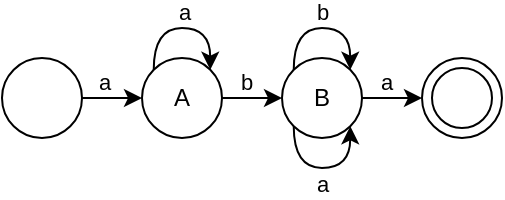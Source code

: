 <mxfile version="24.6.5" type="github" pages="6">
  <diagram name="during" id="qOw1ZXR3t3MQnUwOJxk2">
    <mxGraphModel dx="446" dy="283" grid="0" gridSize="10" guides="1" tooltips="1" connect="1" arrows="1" fold="1" page="0" pageScale="1" pageWidth="1200" pageHeight="1920" math="0" shadow="0">
      <root>
        <mxCell id="0" />
        <mxCell id="1" parent="0" />
        <mxCell id="Nyf4O35X3xmFkkIy3Yl4-6" style="edgeStyle=orthogonalEdgeStyle;rounded=0;orthogonalLoop=1;jettySize=auto;html=1;entryX=0;entryY=0.5;entryDx=0;entryDy=0;" parent="1" source="Nyf4O35X3xmFkkIy3Yl4-1" target="Nyf4O35X3xmFkkIy3Yl4-2" edge="1">
          <mxGeometry relative="1" as="geometry" />
        </mxCell>
        <mxCell id="Nyf4O35X3xmFkkIy3Yl4-10" value="a" style="edgeLabel;html=1;align=center;verticalAlign=middle;resizable=0;points=[];" parent="Nyf4O35X3xmFkkIy3Yl4-6" vertex="1" connectable="0">
          <mxGeometry x="0.195" y="-3" relative="1" as="geometry">
            <mxPoint x="1" y="-11" as="offset" />
          </mxGeometry>
        </mxCell>
        <mxCell id="Nyf4O35X3xmFkkIy3Yl4-1" value="" style="ellipse;whiteSpace=wrap;html=1;aspect=fixed;" parent="1" vertex="1">
          <mxGeometry x="200" y="250" width="40" height="40" as="geometry" />
        </mxCell>
        <mxCell id="Nyf4O35X3xmFkkIy3Yl4-7" style="edgeStyle=orthogonalEdgeStyle;rounded=0;orthogonalLoop=1;jettySize=auto;html=1;entryX=0;entryY=0.5;entryDx=0;entryDy=0;" parent="1" source="Nyf4O35X3xmFkkIy3Yl4-2" target="Nyf4O35X3xmFkkIy3Yl4-3" edge="1">
          <mxGeometry relative="1" as="geometry" />
        </mxCell>
        <mxCell id="Nyf4O35X3xmFkkIy3Yl4-11" value="b" style="edgeLabel;html=1;align=center;verticalAlign=middle;resizable=0;points=[];" parent="Nyf4O35X3xmFkkIy3Yl4-7" vertex="1" connectable="0">
          <mxGeometry x="0.195" y="1" relative="1" as="geometry">
            <mxPoint x="2" y="-7" as="offset" />
          </mxGeometry>
        </mxCell>
        <mxCell id="Nyf4O35X3xmFkkIy3Yl4-2" value="A" style="ellipse;whiteSpace=wrap;html=1;aspect=fixed;" parent="1" vertex="1">
          <mxGeometry x="270" y="250" width="40" height="40" as="geometry" />
        </mxCell>
        <mxCell id="Nyf4O35X3xmFkkIy3Yl4-8" style="edgeStyle=orthogonalEdgeStyle;rounded=0;orthogonalLoop=1;jettySize=auto;html=1;entryX=0;entryY=0.5;entryDx=0;entryDy=0;" parent="1" source="Nyf4O35X3xmFkkIy3Yl4-3" target="Nyf4O35X3xmFkkIy3Yl4-4" edge="1">
          <mxGeometry relative="1" as="geometry">
            <mxPoint x="400.706" y="270" as="targetPoint" />
          </mxGeometry>
        </mxCell>
        <mxCell id="Nyf4O35X3xmFkkIy3Yl4-12" value="a" style="edgeLabel;html=1;align=center;verticalAlign=middle;resizable=0;points=[];" parent="Nyf4O35X3xmFkkIy3Yl4-8" vertex="1" connectable="0">
          <mxGeometry x="-0.431" y="1" relative="1" as="geometry">
            <mxPoint x="-2" y="-7" as="offset" />
          </mxGeometry>
        </mxCell>
        <mxCell id="Nyf4O35X3xmFkkIy3Yl4-3" value="B" style="ellipse;whiteSpace=wrap;html=1;aspect=fixed;" parent="1" vertex="1">
          <mxGeometry x="340" y="250" width="40" height="40" as="geometry" />
        </mxCell>
        <mxCell id="Nyf4O35X3xmFkkIy3Yl4-4" value="" style="ellipse;whiteSpace=wrap;html=1;aspect=fixed;" parent="1" vertex="1">
          <mxGeometry x="410" y="250" width="40" height="40" as="geometry" />
        </mxCell>
        <mxCell id="Nyf4O35X3xmFkkIy3Yl4-5" value="" style="ellipse;whiteSpace=wrap;html=1;aspect=fixed;" parent="1" vertex="1">
          <mxGeometry x="415" y="255" width="30" height="30" as="geometry" />
        </mxCell>
        <mxCell id="Nyf4O35X3xmFkkIy3Yl4-13" style="edgeStyle=orthogonalEdgeStyle;rounded=0;orthogonalLoop=1;jettySize=auto;html=1;exitX=0;exitY=0;exitDx=0;exitDy=0;entryX=1;entryY=0;entryDx=0;entryDy=0;curved=1;" parent="1" source="Nyf4O35X3xmFkkIy3Yl4-2" target="Nyf4O35X3xmFkkIy3Yl4-2" edge="1">
          <mxGeometry relative="1" as="geometry">
            <Array as="points">
              <mxPoint x="276" y="235" />
              <mxPoint x="304" y="235" />
            </Array>
          </mxGeometry>
        </mxCell>
        <mxCell id="Nyf4O35X3xmFkkIy3Yl4-14" value="a" style="edgeLabel;html=1;align=center;verticalAlign=middle;resizable=0;points=[];" parent="Nyf4O35X3xmFkkIy3Yl4-13" vertex="1" connectable="0">
          <mxGeometry x="0.02" relative="1" as="geometry">
            <mxPoint y="-8" as="offset" />
          </mxGeometry>
        </mxCell>
        <mxCell id="Nyf4O35X3xmFkkIy3Yl4-15" style="edgeStyle=orthogonalEdgeStyle;rounded=0;orthogonalLoop=1;jettySize=auto;html=1;exitX=0;exitY=0;exitDx=0;exitDy=0;entryX=1;entryY=0;entryDx=0;entryDy=0;curved=1;" parent="1" source="Nyf4O35X3xmFkkIy3Yl4-3" target="Nyf4O35X3xmFkkIy3Yl4-3" edge="1">
          <mxGeometry relative="1" as="geometry">
            <Array as="points">
              <mxPoint x="346" y="235" />
              <mxPoint x="374" y="235" />
            </Array>
          </mxGeometry>
        </mxCell>
        <mxCell id="Nyf4O35X3xmFkkIy3Yl4-16" value="b" style="edgeLabel;html=1;align=center;verticalAlign=middle;resizable=0;points=[];" parent="Nyf4O35X3xmFkkIy3Yl4-15" vertex="1" connectable="0">
          <mxGeometry x="0.002" relative="1" as="geometry">
            <mxPoint y="-8" as="offset" />
          </mxGeometry>
        </mxCell>
        <mxCell id="Nyf4O35X3xmFkkIy3Yl4-17" style="edgeStyle=orthogonalEdgeStyle;rounded=0;orthogonalLoop=1;jettySize=auto;html=1;exitX=0;exitY=1;exitDx=0;exitDy=0;entryX=1;entryY=1;entryDx=0;entryDy=0;curved=1;" parent="1" source="Nyf4O35X3xmFkkIy3Yl4-3" target="Nyf4O35X3xmFkkIy3Yl4-3" edge="1">
          <mxGeometry relative="1" as="geometry">
            <Array as="points">
              <mxPoint x="346" y="305" />
              <mxPoint x="374" y="305" />
            </Array>
          </mxGeometry>
        </mxCell>
        <mxCell id="Nyf4O35X3xmFkkIy3Yl4-18" value="a" style="edgeLabel;html=1;align=center;verticalAlign=middle;resizable=0;points=[];" parent="Nyf4O35X3xmFkkIy3Yl4-17" vertex="1" connectable="0">
          <mxGeometry x="0.136" relative="1" as="geometry">
            <mxPoint x="-5" y="8" as="offset" />
          </mxGeometry>
        </mxCell>
      </root>
    </mxGraphModel>
  </diagram>
  <diagram id="4gn5xK_iAVZy0JXRVOCh" name="during allen">
    <mxGraphModel dx="1238" dy="621" grid="0" gridSize="10" guides="1" tooltips="1" connect="1" arrows="1" fold="1" page="0" pageScale="1" pageWidth="1200" pageHeight="1920" math="0" shadow="0">
      <root>
        <mxCell id="0" />
        <mxCell id="1" parent="0" />
        <mxCell id="z6SJ-vJWT0x3Y0AcNq8j-2" value="E&lt;sub&gt;b&lt;/sub&gt;" style="rounded=0;whiteSpace=wrap;html=1;" parent="1" vertex="1">
          <mxGeometry y="120" width="80" height="30" as="geometry" />
        </mxCell>
        <mxCell id="z6SJ-vJWT0x3Y0AcNq8j-3" value="E&lt;sub&gt;a&lt;/sub&gt;" style="rounded=0;whiteSpace=wrap;html=1;" parent="1" vertex="1">
          <mxGeometry x="-20" y="163" width="120" height="30" as="geometry" />
        </mxCell>
      </root>
    </mxGraphModel>
  </diagram>
  <diagram id="GVB3HQ6IxlCHtc6O38rV" name="overlap">
    <mxGraphModel dx="1026" dy="651" grid="0" gridSize="10" guides="1" tooltips="1" connect="1" arrows="1" fold="1" page="0" pageScale="1" pageWidth="1200" pageHeight="1920" math="0" shadow="0">
      <root>
        <mxCell id="0" />
        <mxCell id="1" parent="0" />
        <mxCell id="sY84-_UBPBlpAHBU8N5W-1" style="edgeStyle=orthogonalEdgeStyle;rounded=0;orthogonalLoop=1;jettySize=auto;html=1;entryX=0;entryY=0.5;entryDx=0;entryDy=0;" parent="1" source="sY84-_UBPBlpAHBU8N5W-3" target="sY84-_UBPBlpAHBU8N5W-6" edge="1">
          <mxGeometry relative="1" as="geometry" />
        </mxCell>
        <mxCell id="sY84-_UBPBlpAHBU8N5W-2" value="a" style="edgeLabel;html=1;align=center;verticalAlign=middle;resizable=0;points=[];" parent="sY84-_UBPBlpAHBU8N5W-1" vertex="1" connectable="0">
          <mxGeometry x="0.195" y="-3" relative="1" as="geometry">
            <mxPoint x="1" y="-11" as="offset" />
          </mxGeometry>
        </mxCell>
        <mxCell id="sY84-_UBPBlpAHBU8N5W-3" value="" style="ellipse;whiteSpace=wrap;html=1;aspect=fixed;" parent="1" vertex="1">
          <mxGeometry x="200" y="250" width="40" height="40" as="geometry" />
        </mxCell>
        <mxCell id="sY84-_UBPBlpAHBU8N5W-4" style="edgeStyle=orthogonalEdgeStyle;rounded=0;orthogonalLoop=1;jettySize=auto;html=1;entryX=0;entryY=0.5;entryDx=0;entryDy=0;" parent="1" source="sY84-_UBPBlpAHBU8N5W-6" target="sY84-_UBPBlpAHBU8N5W-9" edge="1">
          <mxGeometry relative="1" as="geometry" />
        </mxCell>
        <mxCell id="sY84-_UBPBlpAHBU8N5W-5" value="b" style="edgeLabel;html=1;align=center;verticalAlign=middle;resizable=0;points=[];" parent="sY84-_UBPBlpAHBU8N5W-4" vertex="1" connectable="0">
          <mxGeometry x="0.195" y="1" relative="1" as="geometry">
            <mxPoint x="2" y="-7" as="offset" />
          </mxGeometry>
        </mxCell>
        <mxCell id="sY84-_UBPBlpAHBU8N5W-6" value="A" style="ellipse;whiteSpace=wrap;html=1;aspect=fixed;" parent="1" vertex="1">
          <mxGeometry x="270" y="250" width="40" height="40" as="geometry" />
        </mxCell>
        <mxCell id="sY84-_UBPBlpAHBU8N5W-7" style="edgeStyle=orthogonalEdgeStyle;rounded=0;orthogonalLoop=1;jettySize=auto;html=1;entryX=0;entryY=0.5;entryDx=0;entryDy=0;" parent="1" source="sY84-_UBPBlpAHBU8N5W-9" target="sY84-_UBPBlpAHBU8N5W-10" edge="1">
          <mxGeometry relative="1" as="geometry">
            <mxPoint x="400.706" y="270" as="targetPoint" />
          </mxGeometry>
        </mxCell>
        <mxCell id="sY84-_UBPBlpAHBU8N5W-8" value="b" style="edgeLabel;html=1;align=center;verticalAlign=middle;resizable=0;points=[];" parent="sY84-_UBPBlpAHBU8N5W-7" vertex="1" connectable="0">
          <mxGeometry x="-0.431" y="1" relative="1" as="geometry">
            <mxPoint x="-2" y="-7" as="offset" />
          </mxGeometry>
        </mxCell>
        <mxCell id="sY84-_UBPBlpAHBU8N5W-9" value="B" style="ellipse;whiteSpace=wrap;html=1;aspect=fixed;" parent="1" vertex="1">
          <mxGeometry x="340" y="250" width="40" height="40" as="geometry" />
        </mxCell>
        <mxCell id="sY84-_UBPBlpAHBU8N5W-10" value="" style="ellipse;whiteSpace=wrap;html=1;aspect=fixed;" parent="1" vertex="1">
          <mxGeometry x="410" y="250" width="40" height="40" as="geometry" />
        </mxCell>
        <mxCell id="sY84-_UBPBlpAHBU8N5W-11" value="" style="ellipse;whiteSpace=wrap;html=1;aspect=fixed;" parent="1" vertex="1">
          <mxGeometry x="415" y="255" width="30" height="30" as="geometry" />
        </mxCell>
        <mxCell id="sY84-_UBPBlpAHBU8N5W-12" style="edgeStyle=orthogonalEdgeStyle;rounded=0;orthogonalLoop=1;jettySize=auto;html=1;exitX=0;exitY=0;exitDx=0;exitDy=0;entryX=1;entryY=0;entryDx=0;entryDy=0;curved=1;" parent="1" source="sY84-_UBPBlpAHBU8N5W-6" target="sY84-_UBPBlpAHBU8N5W-6" edge="1">
          <mxGeometry relative="1" as="geometry">
            <Array as="points">
              <mxPoint x="276" y="235" />
              <mxPoint x="304" y="235" />
            </Array>
          </mxGeometry>
        </mxCell>
        <mxCell id="sY84-_UBPBlpAHBU8N5W-13" value="a" style="edgeLabel;html=1;align=center;verticalAlign=middle;resizable=0;points=[];" parent="sY84-_UBPBlpAHBU8N5W-12" vertex="1" connectable="0">
          <mxGeometry x="0.02" relative="1" as="geometry">
            <mxPoint y="-8" as="offset" />
          </mxGeometry>
        </mxCell>
        <mxCell id="sY84-_UBPBlpAHBU8N5W-14" style="edgeStyle=orthogonalEdgeStyle;rounded=0;orthogonalLoop=1;jettySize=auto;html=1;exitX=0;exitY=0;exitDx=0;exitDy=0;entryX=1;entryY=0;entryDx=0;entryDy=0;curved=1;" parent="1" source="sY84-_UBPBlpAHBU8N5W-9" target="sY84-_UBPBlpAHBU8N5W-9" edge="1">
          <mxGeometry relative="1" as="geometry">
            <Array as="points">
              <mxPoint x="346" y="235" />
              <mxPoint x="374" y="235" />
            </Array>
          </mxGeometry>
        </mxCell>
        <mxCell id="sY84-_UBPBlpAHBU8N5W-15" value="b" style="edgeLabel;html=1;align=center;verticalAlign=middle;resizable=0;points=[];" parent="sY84-_UBPBlpAHBU8N5W-14" vertex="1" connectable="0">
          <mxGeometry x="0.002" relative="1" as="geometry">
            <mxPoint y="-8" as="offset" />
          </mxGeometry>
        </mxCell>
        <mxCell id="sY84-_UBPBlpAHBU8N5W-16" style="edgeStyle=orthogonalEdgeStyle;rounded=0;orthogonalLoop=1;jettySize=auto;html=1;exitX=0;exitY=1;exitDx=0;exitDy=0;entryX=1;entryY=1;entryDx=0;entryDy=0;curved=1;" parent="1" source="sY84-_UBPBlpAHBU8N5W-9" target="sY84-_UBPBlpAHBU8N5W-9" edge="1">
          <mxGeometry relative="1" as="geometry">
            <Array as="points">
              <mxPoint x="346" y="305" />
              <mxPoint x="374" y="305" />
            </Array>
          </mxGeometry>
        </mxCell>
        <mxCell id="sY84-_UBPBlpAHBU8N5W-17" value="a" style="edgeLabel;html=1;align=center;verticalAlign=middle;resizable=0;points=[];" parent="sY84-_UBPBlpAHBU8N5W-16" vertex="1" connectable="0">
          <mxGeometry x="0.136" relative="1" as="geometry">
            <mxPoint x="-5" y="8" as="offset" />
          </mxGeometry>
        </mxCell>
      </root>
    </mxGraphModel>
  </diagram>
  <diagram id="BhKWzOchdH51UOfVdqcQ" name="interval event">
    <mxGraphModel dx="380" dy="241" grid="0" gridSize="10" guides="1" tooltips="1" connect="1" arrows="1" fold="1" page="0" pageScale="1" pageWidth="1200" pageHeight="1920" math="0" shadow="0">
      <root>
        <mxCell id="0" />
        <mxCell id="1" parent="0" />
        <mxCell id="v737-FCXfeVVerKfwc_J-1" style="edgeStyle=orthogonalEdgeStyle;rounded=0;orthogonalLoop=1;jettySize=auto;html=1;entryX=0;entryY=0.5;entryDx=0;entryDy=0;" parent="1" target="v737-FCXfeVVerKfwc_J-6" edge="1">
          <mxGeometry relative="1" as="geometry">
            <mxPoint x="401" y="270" as="sourcePoint" />
          </mxGeometry>
        </mxCell>
        <mxCell id="v737-FCXfeVVerKfwc_J-6" value="A" style="ellipse;whiteSpace=wrap;html=1;aspect=fixed;" parent="1" vertex="1">
          <mxGeometry x="415" y="250" width="40" height="40" as="geometry" />
        </mxCell>
        <mxCell id="v737-FCXfeVVerKfwc_J-7" style="edgeStyle=orthogonalEdgeStyle;rounded=0;orthogonalLoop=1;jettySize=auto;html=1;entryX=0;entryY=0.5;entryDx=0;entryDy=0;" parent="1" target="v737-FCXfeVVerKfwc_J-10" edge="1">
          <mxGeometry relative="1" as="geometry">
            <mxPoint x="475.706" y="270" as="targetPoint" />
            <mxPoint x="455" y="270" as="sourcePoint" />
          </mxGeometry>
        </mxCell>
        <mxCell id="v737-FCXfeVVerKfwc_J-8" value="a" style="edgeLabel;html=1;align=center;verticalAlign=middle;resizable=0;points=[];" parent="v737-FCXfeVVerKfwc_J-7" vertex="1" connectable="0">
          <mxGeometry x="-0.431" y="1" relative="1" as="geometry">
            <mxPoint x="-2" y="-7" as="offset" />
          </mxGeometry>
        </mxCell>
        <mxCell id="v737-FCXfeVVerKfwc_J-10" value="" style="ellipse;whiteSpace=wrap;html=1;aspect=fixed;" parent="1" vertex="1">
          <mxGeometry x="485" y="250" width="40" height="40" as="geometry" />
        </mxCell>
        <mxCell id="v737-FCXfeVVerKfwc_J-11" value="" style="ellipse;whiteSpace=wrap;html=1;aspect=fixed;" parent="1" vertex="1">
          <mxGeometry x="490" y="255" width="30" height="30" as="geometry" />
        </mxCell>
        <mxCell id="v737-FCXfeVVerKfwc_J-12" style="edgeStyle=orthogonalEdgeStyle;rounded=0;orthogonalLoop=1;jettySize=auto;html=1;exitX=0;exitY=0;exitDx=0;exitDy=0;entryX=1;entryY=0;entryDx=0;entryDy=0;curved=1;" parent="1" source="v737-FCXfeVVerKfwc_J-6" target="v737-FCXfeVVerKfwc_J-6" edge="1">
          <mxGeometry relative="1" as="geometry">
            <Array as="points">
              <mxPoint x="421" y="235" />
              <mxPoint x="449" y="235" />
            </Array>
          </mxGeometry>
        </mxCell>
        <mxCell id="v737-FCXfeVVerKfwc_J-13" value="a" style="edgeLabel;html=1;align=center;verticalAlign=middle;resizable=0;points=[];" parent="v737-FCXfeVVerKfwc_J-12" vertex="1" connectable="0">
          <mxGeometry x="0.02" relative="1" as="geometry">
            <mxPoint y="-8" as="offset" />
          </mxGeometry>
        </mxCell>
      </root>
    </mxGraphModel>
  </diagram>
  <diagram id="hRgOw6mG6c-1pY6ZXyZu" name="coldwave">
    <mxGraphModel dx="780" dy="241" grid="0" gridSize="10" guides="1" tooltips="1" connect="1" arrows="1" fold="1" page="0" pageScale="1" pageWidth="1200" pageHeight="1920" math="0" shadow="0">
      <root>
        <mxCell id="0" />
        <mxCell id="1" parent="0" />
        <mxCell id="evptkVJbyycAW9z-6wrN-1" style="edgeStyle=orthogonalEdgeStyle;rounded=0;orthogonalLoop=1;jettySize=auto;html=1;entryX=0;entryY=0.5;entryDx=0;entryDy=0;" parent="1" source="evptkVJbyycAW9z-6wrN-3" target="evptkVJbyycAW9z-6wrN-6" edge="1">
          <mxGeometry relative="1" as="geometry" />
        </mxCell>
        <mxCell id="Ko6GrH3AQ_hQtaz_Mjk5-8" style="edgeStyle=orthogonalEdgeStyle;rounded=0;orthogonalLoop=1;jettySize=auto;html=1;exitX=1;exitY=1;exitDx=0;exitDy=0;entryX=0;entryY=1;entryDx=0;entryDy=0;curved=1;" edge="1" parent="1" source="evptkVJbyycAW9z-6wrN-3" target="evptkVJbyycAW9z-6wrN-9">
          <mxGeometry relative="1" as="geometry">
            <Array as="points">
              <mxPoint x="14" y="153" />
              <mxPoint x="126" y="153" />
            </Array>
          </mxGeometry>
        </mxCell>
        <mxCell id="evptkVJbyycAW9z-6wrN-3" value="" style="ellipse;whiteSpace=wrap;html=1;aspect=fixed;" parent="1" vertex="1">
          <mxGeometry x="-20" y="103" width="40" height="40" as="geometry" />
        </mxCell>
        <mxCell id="evptkVJbyycAW9z-6wrN-4" style="edgeStyle=orthogonalEdgeStyle;rounded=0;orthogonalLoop=1;jettySize=auto;html=1;entryX=0;entryY=0.5;entryDx=0;entryDy=0;" parent="1" source="evptkVJbyycAW9z-6wrN-6" target="evptkVJbyycAW9z-6wrN-9" edge="1">
          <mxGeometry relative="1" as="geometry" />
        </mxCell>
        <mxCell id="evptkVJbyycAW9z-6wrN-6" value="A" style="ellipse;whiteSpace=wrap;html=1;aspect=fixed;" parent="1" vertex="1">
          <mxGeometry x="50" y="103" width="40" height="40" as="geometry" />
        </mxCell>
        <mxCell id="evptkVJbyycAW9z-6wrN-7" style="edgeStyle=orthogonalEdgeStyle;rounded=0;orthogonalLoop=1;jettySize=auto;html=1;" parent="1" source="evptkVJbyycAW9z-6wrN-9" target="evptkVJbyycAW9z-6wrN-20" edge="1">
          <mxGeometry relative="1" as="geometry">
            <mxPoint x="180.706" y="123" as="targetPoint" />
          </mxGeometry>
        </mxCell>
        <mxCell id="evptkVJbyycAW9z-6wrN-9" value="B" style="ellipse;whiteSpace=wrap;html=1;aspect=fixed;" parent="1" vertex="1">
          <mxGeometry x="120" y="103" width="40" height="40" as="geometry" />
        </mxCell>
        <mxCell id="evptkVJbyycAW9z-6wrN-12" style="edgeStyle=orthogonalEdgeStyle;rounded=0;orthogonalLoop=1;jettySize=auto;html=1;exitX=0;exitY=0;exitDx=0;exitDy=0;entryX=1;entryY=0;entryDx=0;entryDy=0;curved=1;" parent="1" source="evptkVJbyycAW9z-6wrN-6" target="evptkVJbyycAW9z-6wrN-6" edge="1">
          <mxGeometry relative="1" as="geometry">
            <Array as="points">
              <mxPoint x="56" y="88" />
              <mxPoint x="84" y="88" />
            </Array>
          </mxGeometry>
        </mxCell>
        <mxCell id="evptkVJbyycAW9z-6wrN-13" value="a" style="edgeLabel;html=1;align=center;verticalAlign=middle;resizable=0;points=[];" parent="evptkVJbyycAW9z-6wrN-12" vertex="1" connectable="0">
          <mxGeometry x="0.02" relative="1" as="geometry">
            <mxPoint y="-8" as="offset" />
          </mxGeometry>
        </mxCell>
        <mxCell id="evptkVJbyycAW9z-6wrN-14" style="edgeStyle=orthogonalEdgeStyle;rounded=0;orthogonalLoop=1;jettySize=auto;html=1;exitX=0;exitY=0;exitDx=0;exitDy=0;entryX=1;entryY=0;entryDx=0;entryDy=0;curved=1;" parent="1" source="evptkVJbyycAW9z-6wrN-9" target="evptkVJbyycAW9z-6wrN-9" edge="1">
          <mxGeometry relative="1" as="geometry">
            <Array as="points">
              <mxPoint x="126" y="88" />
              <mxPoint x="154" y="88" />
            </Array>
          </mxGeometry>
        </mxCell>
        <mxCell id="evptkVJbyycAW9z-6wrN-15" value="a" style="edgeLabel;html=1;align=center;verticalAlign=middle;resizable=0;points=[];" parent="evptkVJbyycAW9z-6wrN-14" vertex="1" connectable="0">
          <mxGeometry x="0.002" relative="1" as="geometry">
            <mxPoint y="-8" as="offset" />
          </mxGeometry>
        </mxCell>
        <mxCell id="evptkVJbyycAW9z-6wrN-19" value="" style="group" parent="1" vertex="1" connectable="0">
          <mxGeometry x="260" y="103" width="40" height="40" as="geometry" />
        </mxCell>
        <mxCell id="evptkVJbyycAW9z-6wrN-10" value="" style="ellipse;whiteSpace=wrap;html=1;aspect=fixed;movable=1;resizable=1;rotatable=1;deletable=1;editable=1;locked=0;connectable=1;" parent="evptkVJbyycAW9z-6wrN-19" vertex="1">
          <mxGeometry width="40" height="40" as="geometry" />
        </mxCell>
        <mxCell id="evptkVJbyycAW9z-6wrN-11" value="" style="ellipse;whiteSpace=wrap;html=1;aspect=fixed;movable=0;resizable=0;rotatable=0;deletable=0;editable=0;locked=1;connectable=0;" parent="evptkVJbyycAW9z-6wrN-19" vertex="1">
          <mxGeometry x="5" y="5" width="30" height="30" as="geometry" />
        </mxCell>
        <mxCell id="evptkVJbyycAW9z-6wrN-21" style="edgeStyle=orthogonalEdgeStyle;rounded=0;orthogonalLoop=1;jettySize=auto;html=1;entryX=0;entryY=0.5;entryDx=0;entryDy=0;" parent="1" source="evptkVJbyycAW9z-6wrN-20" target="evptkVJbyycAW9z-6wrN-10" edge="1">
          <mxGeometry relative="1" as="geometry" />
        </mxCell>
        <mxCell id="evptkVJbyycAW9z-6wrN-20" value="C" style="ellipse;whiteSpace=wrap;html=1;aspect=fixed;" parent="1" vertex="1">
          <mxGeometry x="190" y="103" width="40" height="40" as="geometry" />
        </mxCell>
        <mxCell id="evptkVJbyycAW9z-6wrN-22" style="edgeStyle=orthogonalEdgeStyle;rounded=0;orthogonalLoop=1;jettySize=auto;html=1;exitX=0;exitY=0;exitDx=0;exitDy=0;entryX=1;entryY=0;entryDx=0;entryDy=0;curved=1;" parent="1" edge="1">
          <mxGeometry relative="1" as="geometry">
            <Array as="points">
              <mxPoint x="196" y="88" />
              <mxPoint x="224" y="88" />
            </Array>
            <mxPoint x="196" y="109" as="sourcePoint" />
            <mxPoint x="224" y="109" as="targetPoint" />
          </mxGeometry>
        </mxCell>
        <mxCell id="evptkVJbyycAW9z-6wrN-23" value="a" style="edgeLabel;html=1;align=center;verticalAlign=middle;resizable=0;points=[];" parent="evptkVJbyycAW9z-6wrN-22" vertex="1" connectable="0">
          <mxGeometry x="0.002" relative="1" as="geometry">
            <mxPoint y="-8" as="offset" />
          </mxGeometry>
        </mxCell>
        <mxCell id="Ko6GrH3AQ_hQtaz_Mjk5-1" value="a" style="text;html=1;align=center;verticalAlign=middle;whiteSpace=wrap;rounded=0;" vertex="1" parent="1">
          <mxGeometry x="2" y="98" width="60" height="30" as="geometry" />
        </mxCell>
        <mxCell id="Ko6GrH3AQ_hQtaz_Mjk5-2" value="a" style="text;html=1;align=center;verticalAlign=middle;whiteSpace=wrap;rounded=0;" vertex="1" parent="1">
          <mxGeometry x="73" y="98" width="60" height="30" as="geometry" />
        </mxCell>
        <mxCell id="Ko6GrH3AQ_hQtaz_Mjk5-3" value="a" style="text;html=1;align=center;verticalAlign=middle;whiteSpace=wrap;rounded=0;" vertex="1" parent="1">
          <mxGeometry x="142" y="101" width="60" height="30" as="geometry" />
        </mxCell>
        <mxCell id="Ko6GrH3AQ_hQtaz_Mjk5-7" value="&lt;span style=&quot;color: rgb(32, 33, 36); font-family: &amp;quot;Google Sans&amp;quot;, Arial, sans-serif; font-size: 11px; text-align: left;&quot;&gt;ε&lt;/span&gt;" style="text;html=1;align=center;verticalAlign=middle;whiteSpace=wrap;rounded=0;" vertex="1" parent="1">
          <mxGeometry x="212" y="102" width="60" height="30" as="geometry" />
        </mxCell>
        <mxCell id="Ko6GrH3AQ_hQtaz_Mjk5-11" value="a" style="text;html=1;align=center;verticalAlign=middle;whiteSpace=wrap;rounded=0;" vertex="1" parent="1">
          <mxGeometry x="42" y="133" width="60" height="30" as="geometry" />
        </mxCell>
      </root>
    </mxGraphModel>
  </diagram>
  <diagram id="INi5DH3jXzOYhkhlOejO" name="diff">
    <mxGraphModel dx="1080" dy="685" grid="0" gridSize="10" guides="1" tooltips="1" connect="1" arrows="1" fold="1" page="0" pageScale="1" pageWidth="1200" pageHeight="1920" math="1" shadow="0">
      <root>
        <mxCell id="0" />
        <mxCell id="1" parent="0" />
        <mxCell id="5mottcl_s4XV-tk6dirA-1" value="" style="rounded=0;whiteSpace=wrap;html=1;" vertex="1" parent="1">
          <mxGeometry x="486" y="217" width="80" height="40" as="geometry" />
        </mxCell>
        <mxCell id="5mottcl_s4XV-tk6dirA-2" value="$$NFA$$" style="rounded=0;whiteSpace=wrap;html=1;" vertex="1" parent="1">
          <mxGeometry x="566" y="217" width="174" height="40" as="geometry" />
        </mxCell>
        <mxCell id="5mottcl_s4XV-tk6dirA-3" value="输出结果" style="rounded=0;whiteSpace=wrap;html=1;" vertex="1" parent="1">
          <mxGeometry x="739" y="217" width="80" height="40" as="geometry" />
        </mxCell>
        <mxCell id="5mottcl_s4XV-tk6dirA-4" value="$$t_1$$" style="rounded=0;whiteSpace=wrap;html=1;" vertex="1" parent="1">
          <mxGeometry x="486" y="257" width="80" height="40" as="geometry" />
        </mxCell>
        <mxCell id="5mottcl_s4XV-tk6dirA-5" value="$$t_2$$" style="rounded=0;whiteSpace=wrap;html=1;" vertex="1" parent="1">
          <mxGeometry x="486" y="297" width="80" height="40" as="geometry" />
        </mxCell>
        <mxCell id="5mottcl_s4XV-tk6dirA-6" value="$$t_3$$" style="rounded=0;whiteSpace=wrap;html=1;" vertex="1" parent="1">
          <mxGeometry x="486" y="337" width="80" height="40" as="geometry" />
        </mxCell>
        <mxCell id="5mottcl_s4XV-tk6dirA-7" value="$$t_4$$" style="rounded=0;whiteSpace=wrap;html=1;" vertex="1" parent="1">
          <mxGeometry x="486" y="377" width="80" height="40" as="geometry" />
        </mxCell>
        <mxCell id="5mottcl_s4XV-tk6dirA-8" value="$$t_5$$" style="rounded=0;whiteSpace=wrap;html=1;" vertex="1" parent="1">
          <mxGeometry x="486" y="417" width="80" height="40" as="geometry" />
        </mxCell>
        <mxCell id="5mottcl_s4XV-tk6dirA-9" value="$$t_6$$" style="rounded=0;whiteSpace=wrap;html=1;" vertex="1" parent="1">
          <mxGeometry x="486" y="457" width="80" height="40" as="geometry" />
        </mxCell>
        <mxCell id="5mottcl_s4XV-tk6dirA-10" value="$$t_7$$" style="rounded=0;whiteSpace=wrap;html=1;" vertex="1" parent="1">
          <mxGeometry x="486" y="497" width="80" height="40" as="geometry" />
        </mxCell>
        <mxCell id="5mottcl_s4XV-tk6dirA-12" value="$$(t_1,-)$$" style="rounded=0;whiteSpace=wrap;html=1;" vertex="1" parent="1">
          <mxGeometry x="566" y="257" width="173" height="40" as="geometry" />
        </mxCell>
        <mxCell id="5mottcl_s4XV-tk6dirA-13" value="\begin{align}&amp;amp;(t_1,t_2,-) \ (t_2,-)\end{align}" style="rounded=0;whiteSpace=wrap;html=1;" vertex="1" parent="1">
          <mxGeometry x="566" y="297" width="173" height="40" as="geometry" />
        </mxCell>
        <mxCell id="5mottcl_s4XV-tk6dirA-14" value="\begin{align}&amp;amp;(t_1,t_2,t_3,-)\ (t_2,t_3,-) \\&amp;amp;(t_3,-)\end{align}" style="rounded=0;whiteSpace=wrap;html=1;" vertex="1" parent="1">
          <mxGeometry x="566" y="337" width="173" height="40" as="geometry" />
        </mxCell>
        <mxCell id="5mottcl_s4XV-tk6dirA-15" value="$$\begin{align}&amp;amp;(t_1,t_2,t_3,t_4,-)\ (t_2,t_3,t_4,-) \\&amp;amp;(t_3,t_4,-)\ (t4,-)\end{align}$$" style="rounded=0;whiteSpace=wrap;html=1;" vertex="1" parent="1">
          <mxGeometry x="566" y="377" width="173" height="40" as="geometry" />
        </mxCell>
        <mxCell id="5mottcl_s4XV-tk6dirA-16" value="$${\small \begin{align}&amp;amp;(t_1,t_2,t_3,t_4,t_5,-)(t_2,t_3,t_4,t_5,-)\\&amp;amp;(t_3,t_4,t_5,-)\ (t_4,t_5,-)\ (t_5,-)\end{align}} $$" style="rounded=0;whiteSpace=wrap;html=1;" vertex="1" parent="1">
          <mxGeometry x="566" y="417" width="173" height="40" as="geometry" />
        </mxCell>
        <mxCell id="5mottcl_s4XV-tk6dirA-17" value="$${\small \begin{align}&amp;amp;(t_2,t_3,t_4,t_5,t_6,-)(t_3,t_4,t_5,t_6,-)\\&amp;amp;(t_4,t_5,t_6,-)\ (t_5,t_6,-)\ (t_6,-)\end{align}}&amp;nbsp;$$" style="rounded=0;whiteSpace=wrap;html=1;" vertex="1" parent="1">
          <mxGeometry x="566" y="457" width="173" height="40" as="geometry" />
        </mxCell>
        <mxCell id="5mottcl_s4XV-tk6dirA-18" value="$${\small \begin{align}&amp;amp;(t_3,t_4,t_5,t_6,t_7,-)\ (t_4,t_5,t_6,t_7,-)\\&amp;amp;(t_5,t_6,t_7,-)\ (t_6,t_7,-)\ (t_7,-)\end{align}}&amp;nbsp;$$" style="rounded=0;whiteSpace=wrap;html=1;" vertex="1" parent="1">
          <mxGeometry x="566" y="497" width="173" height="40" as="geometry" />
        </mxCell>
        <mxCell id="5mottcl_s4XV-tk6dirA-21" value="" style="rounded=0;whiteSpace=wrap;html=1;" vertex="1" parent="1">
          <mxGeometry x="739" y="257" width="80" height="40" as="geometry" />
        </mxCell>
        <mxCell id="5mottcl_s4XV-tk6dirA-22" value="" style="rounded=0;whiteSpace=wrap;html=1;" vertex="1" parent="1">
          <mxGeometry x="739" y="297" width="80" height="40" as="geometry" />
        </mxCell>
        <mxCell id="5mottcl_s4XV-tk6dirA-23" value="" style="rounded=0;whiteSpace=wrap;html=1;" vertex="1" parent="1">
          <mxGeometry x="739" y="337" width="80" height="40" as="geometry" />
        </mxCell>
        <mxCell id="5mottcl_s4XV-tk6dirA-24" value="" style="rounded=0;whiteSpace=wrap;html=1;" vertex="1" parent="1">
          <mxGeometry x="739" y="377" width="80" height="40" as="geometry" />
        </mxCell>
        <mxCell id="5mottcl_s4XV-tk6dirA-25" value="$$[t_2,t_5]$$" style="rounded=0;whiteSpace=wrap;html=1;" vertex="1" parent="1">
          <mxGeometry x="739" y="417" width="80" height="40" as="geometry" />
        </mxCell>
        <mxCell id="5mottcl_s4XV-tk6dirA-26" value="" style="rounded=0;whiteSpace=wrap;html=1;" vertex="1" parent="1">
          <mxGeometry x="739" y="457" width="80" height="40" as="geometry" />
        </mxCell>
        <mxCell id="5mottcl_s4XV-tk6dirA-27" value="\begin{align}&amp;amp;[t_3,t_7] \\ &amp;amp;[t_4,t_7]\end{align}" style="rounded=0;whiteSpace=wrap;html=1;" vertex="1" parent="1">
          <mxGeometry x="739" y="497" width="80" height="40" as="geometry" />
        </mxCell>
        <mxCell id="5mottcl_s4XV-tk6dirA-32" value="Event" style="rounded=0;whiteSpace=wrap;html=1;" vertex="1" parent="1">
          <mxGeometry x="95" y="217" width="60" height="40" as="geometry" />
        </mxCell>
        <mxCell id="5mottcl_s4XV-tk6dirA-35" value="time" style="rounded=0;whiteSpace=wrap;html=1;" vertex="1" parent="1">
          <mxGeometry x="95" y="257" width="60" height="40" as="geometry" />
        </mxCell>
        <mxCell id="5mottcl_s4XV-tk6dirA-36" value="val" style="rounded=0;whiteSpace=wrap;html=1;" vertex="1" parent="1">
          <mxGeometry x="95" y="297" width="60" height="40" as="geometry" />
        </mxCell>
        <mxCell id="5mottcl_s4XV-tk6dirA-37" value="$$t_1$$" style="rounded=0;whiteSpace=wrap;html=1;" vertex="1" parent="1">
          <mxGeometry x="155" y="217" width="40" height="40" as="geometry" />
        </mxCell>
        <mxCell id="5mottcl_s4XV-tk6dirA-50" value="$$t_2$$" style="rounded=0;whiteSpace=wrap;html=1;" vertex="1" parent="1">
          <mxGeometry x="195" y="217" width="40" height="40" as="geometry" />
        </mxCell>
        <mxCell id="5mottcl_s4XV-tk6dirA-51" value="$$t_3$$" style="rounded=0;whiteSpace=wrap;html=1;" vertex="1" parent="1">
          <mxGeometry x="235" y="217" width="40" height="40" as="geometry" />
        </mxCell>
        <mxCell id="5mottcl_s4XV-tk6dirA-52" value="$$t_4$$" style="rounded=0;whiteSpace=wrap;html=1;" vertex="1" parent="1">
          <mxGeometry x="275" y="217" width="40" height="40" as="geometry" />
        </mxCell>
        <mxCell id="5mottcl_s4XV-tk6dirA-53" value="$$t_5$$" style="rounded=0;whiteSpace=wrap;html=1;" vertex="1" parent="1">
          <mxGeometry x="315" y="217" width="50" height="40" as="geometry" />
        </mxCell>
        <mxCell id="5mottcl_s4XV-tk6dirA-54" value="$$t_6$$" style="rounded=0;whiteSpace=wrap;html=1;" vertex="1" parent="1">
          <mxGeometry x="365" y="217" width="50" height="40" as="geometry" />
        </mxCell>
        <mxCell id="5mottcl_s4XV-tk6dirA-55" value="$$t_7$$" style="rounded=0;whiteSpace=wrap;html=1;" vertex="1" parent="1">
          <mxGeometry x="415" y="217" width="50" height="40" as="geometry" />
        </mxCell>
        <mxCell id="5mottcl_s4XV-tk6dirA-57" value="$$Day_1$$" style="rounded=0;whiteSpace=wrap;html=1;" vertex="1" parent="1">
          <mxGeometry x="155" y="257" width="40" height="40" as="geometry" />
        </mxCell>
        <mxCell id="5mottcl_s4XV-tk6dirA-58" value="$$Day_2$$" style="rounded=0;whiteSpace=wrap;html=1;" vertex="1" parent="1">
          <mxGeometry x="195" y="257" width="40" height="40" as="geometry" />
        </mxCell>
        <mxCell id="5mottcl_s4XV-tk6dirA-65" value="$$Day_3$$" style="rounded=0;whiteSpace=wrap;html=1;" vertex="1" parent="1">
          <mxGeometry x="235" y="257" width="40" height="40" as="geometry" />
        </mxCell>
        <mxCell id="5mottcl_s4XV-tk6dirA-66" value="$$Day_4$$" style="rounded=0;whiteSpace=wrap;html=1;" vertex="1" parent="1">
          <mxGeometry x="275" y="257" width="40" height="40" as="geometry" />
        </mxCell>
        <mxCell id="5mottcl_s4XV-tk6dirA-67" value="$$Day_5$$" style="rounded=0;whiteSpace=wrap;html=1;" vertex="1" parent="1">
          <mxGeometry x="315" y="257" width="50" height="40" as="geometry" />
        </mxCell>
        <mxCell id="5mottcl_s4XV-tk6dirA-68" value="$$Day_6$$" style="rounded=0;whiteSpace=wrap;html=1;" vertex="1" parent="1">
          <mxGeometry x="365" y="257" width="50" height="40" as="geometry" />
        </mxCell>
        <mxCell id="5mottcl_s4XV-tk6dirA-69" value="$$Day_7$$" style="rounded=0;whiteSpace=wrap;html=1;" vertex="1" parent="1">
          <mxGeometry x="415" y="257" width="50" height="40" as="geometry" />
        </mxCell>
        <mxCell id="5mottcl_s4XV-tk6dirA-73" value="$$20$$" style="rounded=0;whiteSpace=wrap;html=1;" vertex="1" parent="1">
          <mxGeometry x="155" y="297" width="40" height="40" as="geometry" />
        </mxCell>
        <mxCell id="5mottcl_s4XV-tk6dirA-74" value="$$30$$" style="rounded=0;whiteSpace=wrap;html=1;" vertex="1" parent="1">
          <mxGeometry x="195" y="297" width="40" height="40" as="geometry" />
        </mxCell>
        <mxCell id="5mottcl_s4XV-tk6dirA-75" value="$$20$$" style="rounded=0;whiteSpace=wrap;html=1;" vertex="1" parent="1">
          <mxGeometry x="235" y="297" width="40" height="40" as="geometry" />
        </mxCell>
        <mxCell id="5mottcl_s4XV-tk6dirA-76" value="$$35$$" style="rounded=0;whiteSpace=wrap;html=1;" vertex="1" parent="1">
          <mxGeometry x="275" y="297" width="40" height="40" as="geometry" />
        </mxCell>
        <mxCell id="5mottcl_s4XV-tk6dirA-77" value="$$10$$" style="rounded=0;whiteSpace=wrap;html=1;" vertex="1" parent="1">
          <mxGeometry x="315" y="297" width="50" height="40" as="geometry" />
        </mxCell>
        <mxCell id="5mottcl_s4XV-tk6dirA-78" value="$$15$$" style="rounded=0;whiteSpace=wrap;html=1;" vertex="1" parent="1">
          <mxGeometry x="365" y="297" width="50" height="40" as="geometry" />
        </mxCell>
        <mxCell id="5mottcl_s4XV-tk6dirA-79" value="$$5$$" style="rounded=0;whiteSpace=wrap;html=1;" vertex="1" parent="1">
          <mxGeometry x="415" y="297" width="50" height="40" as="geometry" />
        </mxCell>
        <mxCell id="5mottcl_s4XV-tk6dirA-81" value="cache" style="rounded=0;whiteSpace=wrap;html=1;" vertex="1" parent="1">
          <mxGeometry x="95" y="337" width="60" height="40" as="geometry" />
        </mxCell>
        <mxCell id="5mottcl_s4XV-tk6dirA-82" value="$$[20]$$" style="rounded=0;whiteSpace=wrap;html=1;" vertex="1" parent="1">
          <mxGeometry x="155" y="337" width="40" height="40" as="geometry" />
        </mxCell>
        <mxCell id="5mottcl_s4XV-tk6dirA-83" value="$${\small [20,30]} $$" style="rounded=0;whiteSpace=wrap;html=1;" vertex="1" parent="1">
          <mxGeometry x="195" y="337" width="40" height="40" as="geometry" />
        </mxCell>
        <mxCell id="5mottcl_s4XV-tk6dirA-84" value="$${\small \begin{align}&amp;nbsp; &amp;amp;[20,30, \\&amp;amp;20]\end{align}} $$" style="rounded=0;whiteSpace=wrap;html=1;" vertex="1" parent="1">
          <mxGeometry x="235" y="337" width="40" height="40" as="geometry" />
        </mxCell>
        <mxCell id="5mottcl_s4XV-tk6dirA-85" value="$${\small \begin{align}&amp;nbsp; &amp;amp;[20,30, \\&amp;amp;20,35]\end{align}} $$" style="rounded=0;whiteSpace=wrap;html=1;" vertex="1" parent="1">
          <mxGeometry x="275" y="337" width="40" height="40" as="geometry" />
        </mxCell>
        <mxCell id="5mottcl_s4XV-tk6dirA-86" value="$${\scriptsize&amp;nbsp; \begin{align}&amp;amp;[20,30,20, \\&amp;amp;35,10]\end{align}}$$" style="rounded=0;whiteSpace=wrap;html=1;" vertex="1" parent="1">
          <mxGeometry x="315" y="337" width="50" height="40" as="geometry" />
        </mxCell>
        <mxCell id="5mottcl_s4XV-tk6dirA-87" value="$${\scriptsize&amp;nbsp; \begin{align}&amp;amp;[30,20,35, \\&amp;amp;10,15]\end{align}}$$" style="rounded=0;whiteSpace=wrap;html=1;" vertex="1" parent="1">
          <mxGeometry x="365" y="337" width="50" height="40" as="geometry" />
        </mxCell>
        <mxCell id="5mottcl_s4XV-tk6dirA-88" value="$${\scriptsize&amp;nbsp; \begin{align}&amp;amp;[20,35,10, \\&amp;amp;15,5]\end{align}}$$" style="rounded=0;whiteSpace=wrap;html=1;" vertex="1" parent="1">
          <mxGeometry x="415" y="337" width="50" height="40" as="geometry" />
        </mxCell>
        <mxCell id="5mottcl_s4XV-tk6dirA-89" value="output" style="rounded=0;whiteSpace=wrap;html=1;" vertex="1" parent="1">
          <mxGeometry x="95" y="377" width="60" height="40" as="geometry" />
        </mxCell>
        <mxCell id="5mottcl_s4XV-tk6dirA-90" value="" style="rounded=0;whiteSpace=wrap;html=1;" vertex="1" parent="1">
          <mxGeometry x="155" y="377" width="40" height="40" as="geometry" />
        </mxCell>
        <mxCell id="5mottcl_s4XV-tk6dirA-91" value="" style="rounded=0;whiteSpace=wrap;html=1;" vertex="1" parent="1">
          <mxGeometry x="195" y="377" width="40" height="40" as="geometry" />
        </mxCell>
        <mxCell id="5mottcl_s4XV-tk6dirA-92" value="" style="rounded=0;whiteSpace=wrap;html=1;" vertex="1" parent="1">
          <mxGeometry x="235" y="377" width="40" height="40" as="geometry" />
        </mxCell>
        <mxCell id="5mottcl_s4XV-tk6dirA-93" value="" style="rounded=0;whiteSpace=wrap;html=1;" vertex="1" parent="1">
          <mxGeometry x="275" y="377" width="40" height="40" as="geometry" />
        </mxCell>
        <mxCell id="5mottcl_s4XV-tk6dirA-94" value="$$[t_2,t_5]$$" style="rounded=0;whiteSpace=wrap;html=1;" vertex="1" parent="1">
          <mxGeometry x="315" y="377" width="50" height="40" as="geometry" />
        </mxCell>
        <mxCell id="5mottcl_s4XV-tk6dirA-95" value="" style="rounded=0;whiteSpace=wrap;html=1;" vertex="1" parent="1">
          <mxGeometry x="365" y="377" width="50" height="40" as="geometry" />
        </mxCell>
        <mxCell id="5mottcl_s4XV-tk6dirA-96" value="\begin{align}&amp;amp;[t_3,t_7] \\ &amp;amp;[t_4,t_7]\end{align}" style="rounded=0;whiteSpace=wrap;html=1;" vertex="1" parent="1">
          <mxGeometry x="415" y="377" width="50" height="40" as="geometry" />
        </mxCell>
        <mxCell id="MdmzjUPKvgyS5_Bxqfo7-1" value="&lt;b&gt;(a) Offline event detection for temperature diff interval event&lt;/b&gt;" style="text;html=1;align=center;verticalAlign=middle;whiteSpace=wrap;rounded=0;" vertex="1" parent="1">
          <mxGeometry x="163" y="417" width="218" height="30" as="geometry" />
        </mxCell>
        <mxCell id="MdmzjUPKvgyS5_Bxqfo7-2" value="Pattern SEQ(A+ a[], B)&lt;div&gt;WHERE B.value - a[0].value &amp;lt;= -20&lt;/div&gt;&lt;div&gt;WHITHIN 5 DAYS&lt;/div&gt;" style="text;html=1;align=left;verticalAlign=middle;whiteSpace=wrap;rounded=0;strokeColor=default;" vertex="1" parent="1">
          <mxGeometry x="102.5" y="467" width="203" height="63" as="geometry" />
        </mxCell>
        <mxCell id="MdmzjUPKvgyS5_Bxqfo7-3" value="&lt;b&gt;(b) Pattern for temperature diff&amp;nbsp;&lt;/b&gt;" style="text;html=1;align=center;verticalAlign=middle;whiteSpace=wrap;rounded=0;" vertex="1" parent="1">
          <mxGeometry x="95" y="530" width="218" height="30" as="geometry" />
        </mxCell>
        <mxCell id="MdmzjUPKvgyS5_Bxqfo7-4" value="&lt;b&gt;(d) Online event detection for temperature diff interval event&lt;/b&gt;" style="text;html=1;align=center;verticalAlign=middle;whiteSpace=wrap;rounded=0;" vertex="1" parent="1">
          <mxGeometry x="544" y="537" width="218" height="30" as="geometry" />
        </mxCell>
        <mxCell id="jrP5NYGC1qevKMbRuAi--1" style="edgeStyle=orthogonalEdgeStyle;rounded=0;orthogonalLoop=1;jettySize=auto;html=1;entryX=0;entryY=0.5;entryDx=0;entryDy=0;" edge="1" parent="1" target="jrP5NYGC1qevKMbRuAi--2">
          <mxGeometry relative="1" as="geometry">
            <mxPoint x="334" y="502" as="sourcePoint" />
          </mxGeometry>
        </mxCell>
        <mxCell id="jrP5NYGC1qevKMbRuAi--2" value="A" style="ellipse;whiteSpace=wrap;html=1;aspect=fixed;" vertex="1" parent="1">
          <mxGeometry x="348" y="482" width="40" height="40" as="geometry" />
        </mxCell>
        <mxCell id="jrP5NYGC1qevKMbRuAi--3" style="edgeStyle=orthogonalEdgeStyle;rounded=0;orthogonalLoop=1;jettySize=auto;html=1;entryX=0;entryY=0.5;entryDx=0;entryDy=0;" edge="1" parent="1" target="jrP5NYGC1qevKMbRuAi--5">
          <mxGeometry relative="1" as="geometry">
            <mxPoint x="408.706" y="502" as="targetPoint" />
            <mxPoint x="388" y="502" as="sourcePoint" />
          </mxGeometry>
        </mxCell>
        <mxCell id="jrP5NYGC1qevKMbRuAi--4" value="b" style="edgeLabel;html=1;align=center;verticalAlign=middle;resizable=0;points=[];" vertex="1" connectable="0" parent="jrP5NYGC1qevKMbRuAi--3">
          <mxGeometry x="-0.431" y="1" relative="1" as="geometry">
            <mxPoint x="4" y="-7" as="offset" />
          </mxGeometry>
        </mxCell>
        <mxCell id="jrP5NYGC1qevKMbRuAi--5" value="" style="ellipse;whiteSpace=wrap;html=1;aspect=fixed;" vertex="1" parent="1">
          <mxGeometry x="418" y="482" width="40" height="40" as="geometry" />
        </mxCell>
        <mxCell id="jrP5NYGC1qevKMbRuAi--6" value="" style="ellipse;whiteSpace=wrap;html=1;aspect=fixed;" vertex="1" parent="1">
          <mxGeometry x="423" y="487" width="30" height="30" as="geometry" />
        </mxCell>
        <mxCell id="jrP5NYGC1qevKMbRuAi--7" style="edgeStyle=orthogonalEdgeStyle;rounded=0;orthogonalLoop=1;jettySize=auto;html=1;exitX=0;exitY=0;exitDx=0;exitDy=0;entryX=1;entryY=0;entryDx=0;entryDy=0;curved=1;" edge="1" parent="1" source="jrP5NYGC1qevKMbRuAi--2" target="jrP5NYGC1qevKMbRuAi--2">
          <mxGeometry relative="1" as="geometry">
            <Array as="points">
              <mxPoint x="354" y="467" />
              <mxPoint x="382" y="467" />
            </Array>
          </mxGeometry>
        </mxCell>
        <mxCell id="jrP5NYGC1qevKMbRuAi--8" value="a" style="edgeLabel;html=1;align=center;verticalAlign=middle;resizable=0;points=[];" vertex="1" connectable="0" parent="jrP5NYGC1qevKMbRuAi--7">
          <mxGeometry x="0.02" relative="1" as="geometry">
            <mxPoint y="-8" as="offset" />
          </mxGeometry>
        </mxCell>
        <mxCell id="jrP5NYGC1qevKMbRuAi--9" value="&lt;b&gt;(c) Automaton for&lt;/b&gt;&lt;div&gt;&lt;b&gt;&amp;nbsp;temperature diff&amp;nbsp;&lt;/b&gt;&lt;/div&gt;" style="text;html=1;align=center;verticalAlign=middle;whiteSpace=wrap;rounded=0;" vertex="1" parent="1">
          <mxGeometry x="298" y="530" width="218" height="30" as="geometry" />
        </mxCell>
      </root>
    </mxGraphModel>
  </diagram>
</mxfile>
